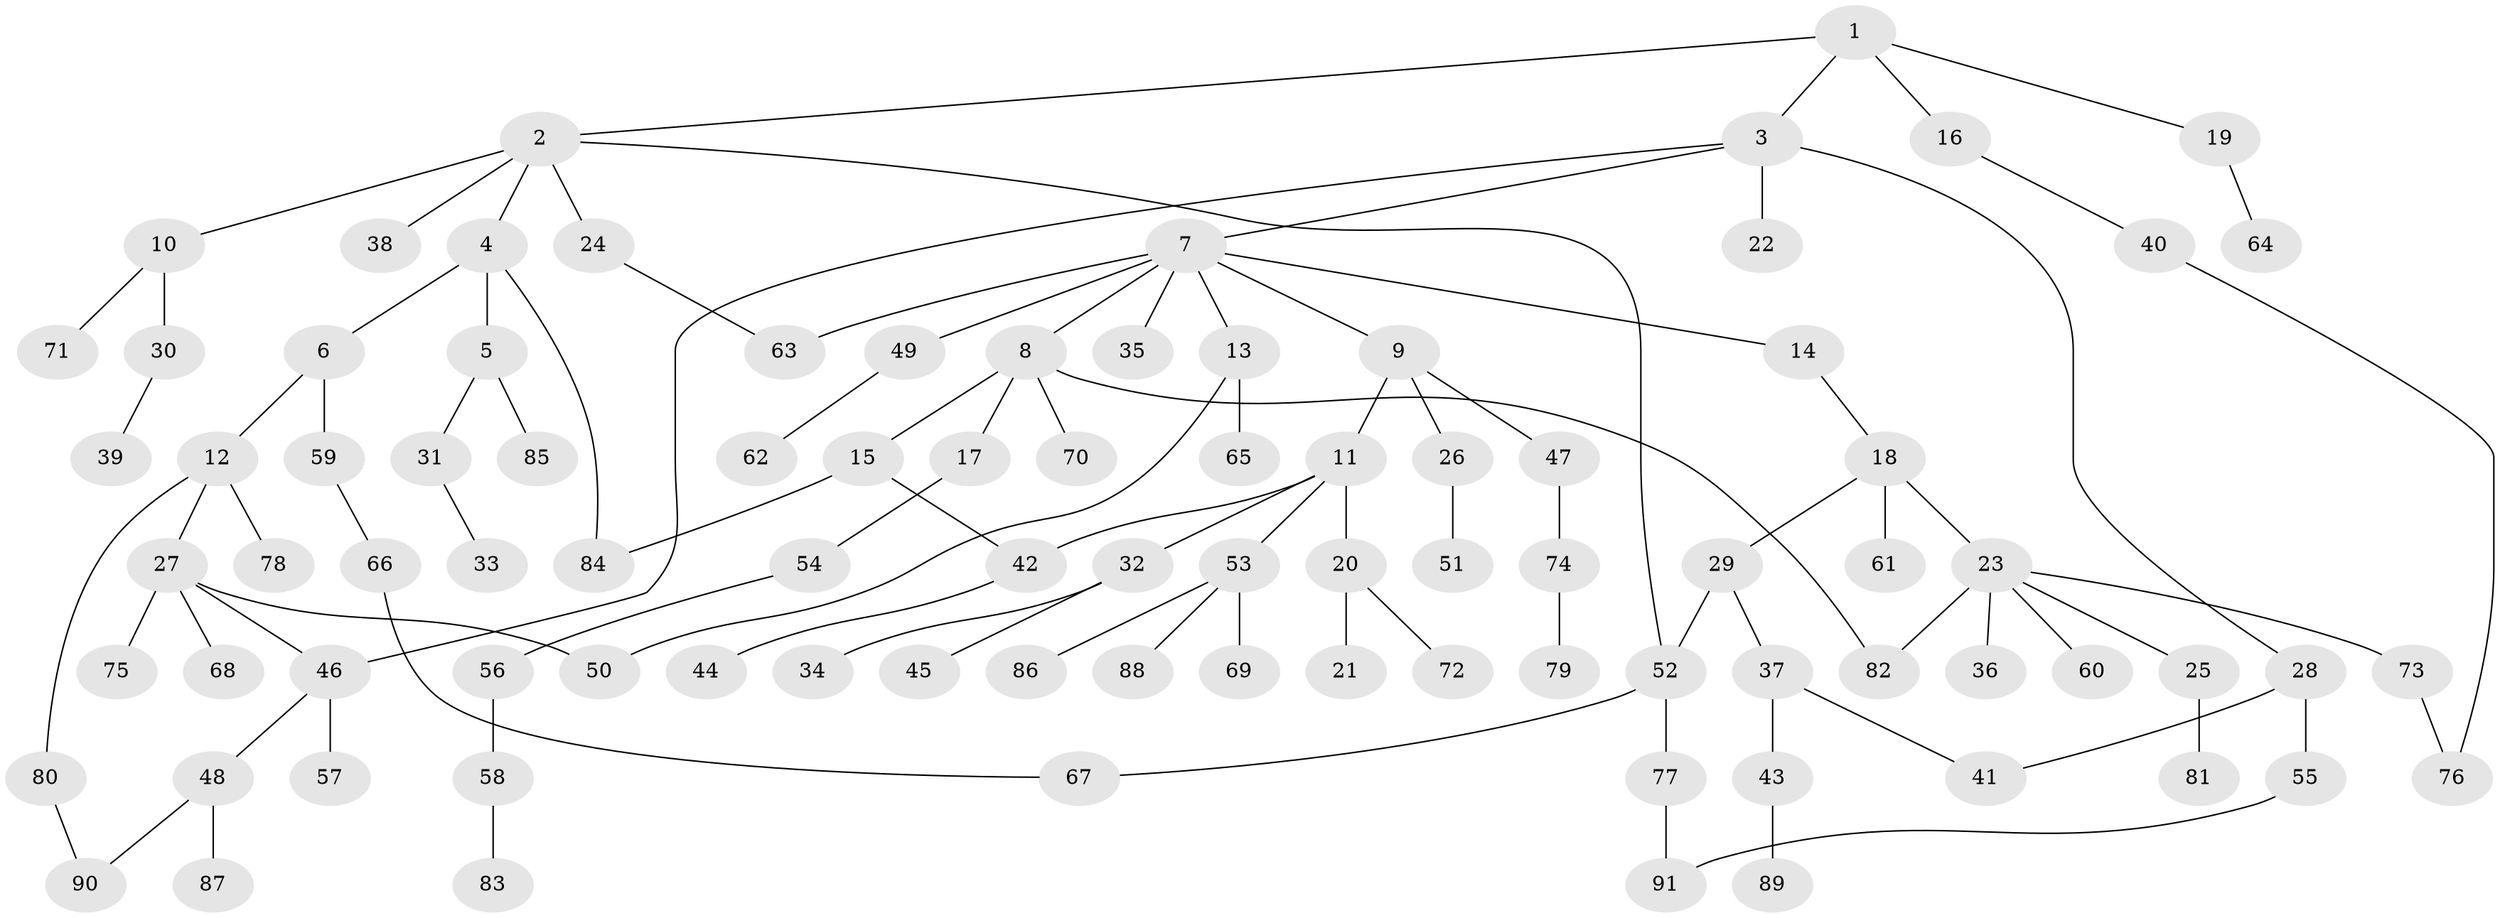 // Generated by graph-tools (version 1.1) at 2025/33/03/09/25 02:33:59]
// undirected, 91 vertices, 102 edges
graph export_dot {
graph [start="1"]
  node [color=gray90,style=filled];
  1;
  2;
  3;
  4;
  5;
  6;
  7;
  8;
  9;
  10;
  11;
  12;
  13;
  14;
  15;
  16;
  17;
  18;
  19;
  20;
  21;
  22;
  23;
  24;
  25;
  26;
  27;
  28;
  29;
  30;
  31;
  32;
  33;
  34;
  35;
  36;
  37;
  38;
  39;
  40;
  41;
  42;
  43;
  44;
  45;
  46;
  47;
  48;
  49;
  50;
  51;
  52;
  53;
  54;
  55;
  56;
  57;
  58;
  59;
  60;
  61;
  62;
  63;
  64;
  65;
  66;
  67;
  68;
  69;
  70;
  71;
  72;
  73;
  74;
  75;
  76;
  77;
  78;
  79;
  80;
  81;
  82;
  83;
  84;
  85;
  86;
  87;
  88;
  89;
  90;
  91;
  1 -- 2;
  1 -- 3;
  1 -- 16;
  1 -- 19;
  2 -- 4;
  2 -- 10;
  2 -- 24;
  2 -- 38;
  2 -- 52;
  3 -- 7;
  3 -- 22;
  3 -- 28;
  3 -- 46;
  4 -- 5;
  4 -- 6;
  4 -- 84;
  5 -- 31;
  5 -- 85;
  6 -- 12;
  6 -- 59;
  7 -- 8;
  7 -- 9;
  7 -- 13;
  7 -- 14;
  7 -- 35;
  7 -- 49;
  7 -- 63;
  8 -- 15;
  8 -- 17;
  8 -- 70;
  8 -- 82;
  9 -- 11;
  9 -- 26;
  9 -- 47;
  10 -- 30;
  10 -- 71;
  11 -- 20;
  11 -- 32;
  11 -- 42;
  11 -- 53;
  12 -- 27;
  12 -- 78;
  12 -- 80;
  13 -- 65;
  13 -- 50;
  14 -- 18;
  15 -- 84;
  15 -- 42;
  16 -- 40;
  17 -- 54;
  18 -- 23;
  18 -- 29;
  18 -- 61;
  19 -- 64;
  20 -- 21;
  20 -- 72;
  23 -- 25;
  23 -- 36;
  23 -- 60;
  23 -- 73;
  23 -- 82;
  24 -- 63;
  25 -- 81;
  26 -- 51;
  27 -- 46;
  27 -- 50;
  27 -- 68;
  27 -- 75;
  28 -- 55;
  28 -- 41;
  29 -- 37;
  29 -- 52;
  30 -- 39;
  31 -- 33;
  32 -- 34;
  32 -- 45;
  37 -- 41;
  37 -- 43;
  40 -- 76;
  42 -- 44;
  43 -- 89;
  46 -- 48;
  46 -- 57;
  47 -- 74;
  48 -- 87;
  48 -- 90;
  49 -- 62;
  52 -- 77;
  52 -- 67;
  53 -- 69;
  53 -- 86;
  53 -- 88;
  54 -- 56;
  55 -- 91;
  56 -- 58;
  58 -- 83;
  59 -- 66;
  66 -- 67;
  73 -- 76;
  74 -- 79;
  77 -- 91;
  80 -- 90;
}
